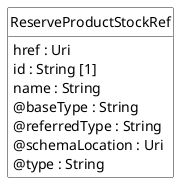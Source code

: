 @startuml
hide circle
hide methods
hide stereotype
show <<Enumeration>> stereotype
skinparam class {
   BackgroundColor<<Enumeration>> #E6F5F7
   BackgroundColor<<Ref>> #FFFFE0
   BackgroundColor<<Pivot>> #FFFFFFF
   BackgroundColor<<SimpleType>> #E2F0DA
   BackgroundColor #FCF2E3
}

class ReserveProductStockRef <<Pivot>> {
    href : Uri
    id : String [1]
    name : String
    @baseType : String
    @referredType : String
    @schemaLocation : Uri
    @type : String
}


@enduml